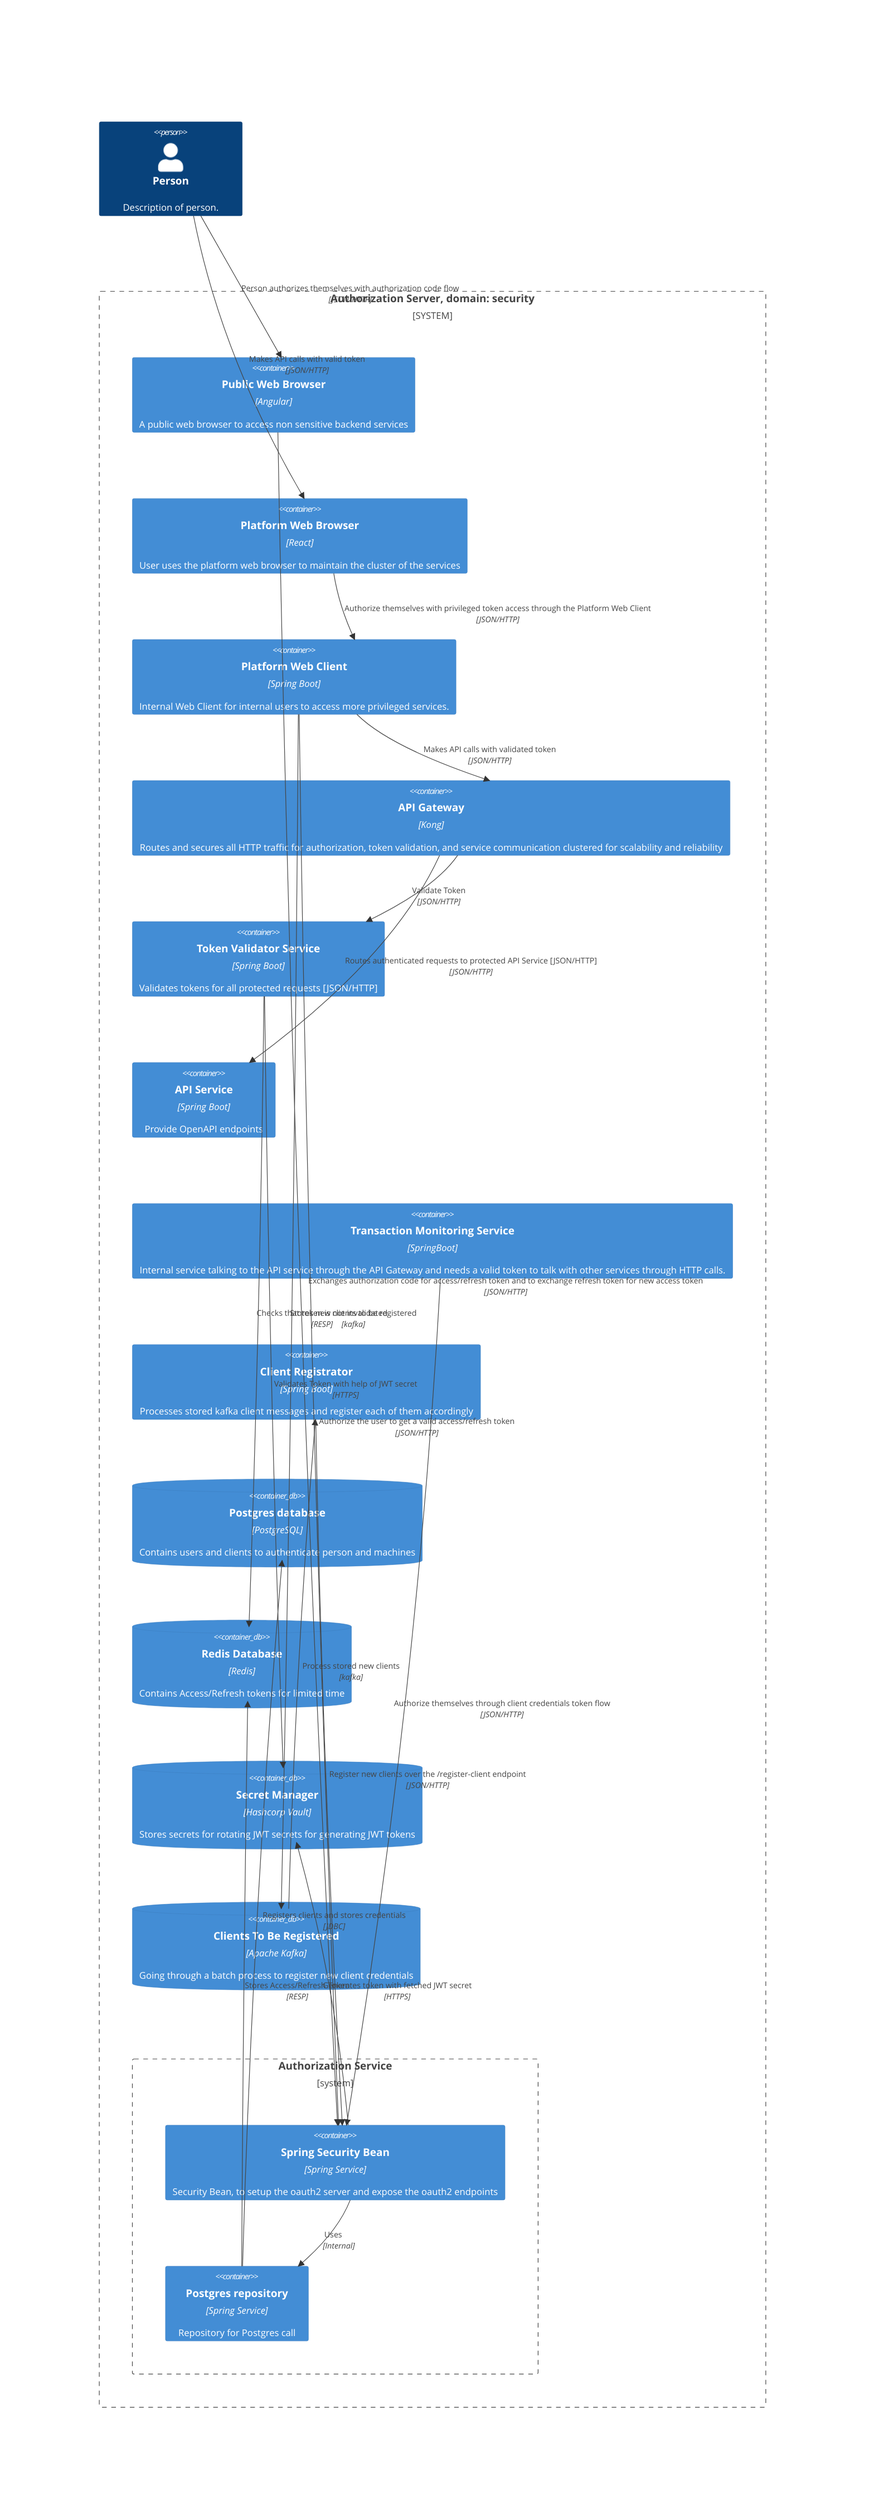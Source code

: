 C4Container
  Person(person, "Person", "Description of person.")
  System_Boundary(authorizationServer, "Authorization Server, domain: security") {
    Container(publicWebBrowser, "Public Web Browser", "Angular", "A public web browser to access non sensitive backend services")
    Container(platformWebBrowser, "Platform Web Browser", "React", "User uses the platform web browser to maintain the cluster of the services")
    Container(platformWebClient, "Platform Web Client", "Spring Boot", "Internal Web Client for internal users to access more privileged services.")
    Container(apiGateway, "API Gateway", "Kong", "Routes and secures all HTTP traffic for authorization, token validation, and service communication clustered for scalability and reliability")
    Container(tokenValidatorService, "Token Validator Service", "Spring Boot", "Validates tokens for all protected requests [JSON/HTTP]")
    Container(apiService, "API Service", "Spring Boot", "Provide OpenAPI endpoints")
    Container(transactionMonitoringService, "Transaction Monitoring Service", "SpringBoot", "Internal service talking to the API service through the API Gateway and needs a valid token to talk with other services through HTTP calls.")
    Container(clientRegistrator, "Client Registrator", "Spring Boot", "Processes stored kafka client messages and register each of them accordingly")
    ContainerDb(postgresDb, "Postgres database", "PostgreSQL", "Contains users and clients to authenticate person and machines")
    ContainerDb(redisDb, "Redis Database", "Redis", "Contains Access/Refresh tokens for limited time")
    ContainerDb(secretManager, "Secret Manager", "Hashcorp Vault", "Stores secrets for rotating JWT secrets for generating JWT tokens")
    ContainerDb(clientsToBeRegistered, "Clients To Be Registered", "Apache Kafka", "Going through a batch process to register new client credentials")
    Boundary(authorizationService, "Authorization Service") {
      Container(springSecurityBean, "Spring Security Bean", "Spring Service", "Security Bean, to setup the oauth2 server and expose the oauth2 endpoints")
      Container(postgresRepository, "Postgres repository", "Spring Service", "Repository for Postgres call")
    }
  }
  Rel(person, publicWebBrowser, "Person authorizes themselves with authorization code flow", "JSON/HTTP")
  Rel(person, platformWebBrowser, "Makes API calls with valid token", "JSON/HTTP")
  Rel(publicWebBrowser, springSecurityBean, "Exchanges authorization code for access/refresh token and to exchange refresh token for new access token", "JSON/HTTP")
  Rel(platformWebBrowser, platformWebClient, "Authorize themselves with privileged token access through the Platform Web Client", "JSON/HTTP")
  Rel(platformWebClient, apiGateway, "Makes API calls with validated token", "JSON/HTTP")
  Rel(platformWebClient, clientsToBeRegistered, "Stores new clients to be registered", "kafka")
  Rel(platformWebClient, springSecurityBean, "Authorize the user to get a valid access/refresh token", "JSON/HTTP")
  Rel(clientsToBeRegistered, clientRegistrator, "Process stored new clients", "kafka")
  Rel(clientRegistrator, springSecurityBean, "Register new clients over the /register-client endpoint", "JSON/HTTP")
  Rel(postgresRepository, postgresDb, "Authenticates user and if they are able to acquire the specific client scopes", "JDBC")
  Rel(postgresRepository, postgresDb, "Registers clients and stores credentials", "JDBC")
  Rel(postgresRepository, redisDb, "Stores Access/Refresh Token", "RESP")
  Rel(springSecurityBean, secretManager, "Generates token with fetched JWT secret", "HTTPS")
  Rel(apiGateway, tokenValidatorService, "Validate Token", "JSON/HTTP")
  Rel(apiGateway, apiService, "Routes authenticated requests to protected API Service [JSON/HTTP]", "JSON/HTTP")
  Rel(tokenValidatorService, redisDb, "Checks that token is not invalidated", "RESP")
  Rel(tokenValidatorService, secretManager, "Validates Token with help of JWT secret", "HTTPS")
  Rel(transactionMonitoringService, springSecurityBean, "Authorize themselves through client credentials token flow", "JSON/HTTP")
  Rel(springSecurityBean, postgresRepository, "Uses", "Internal")